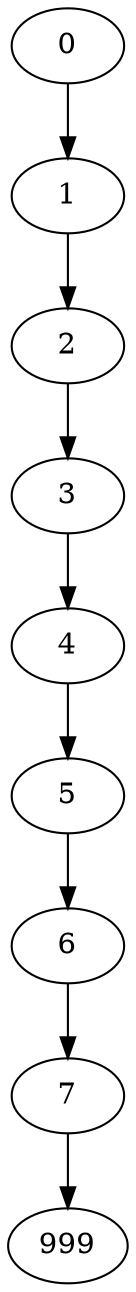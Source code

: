 strict digraph G {
  0;
  1;
  2;
  3;
  4;
  5;
  6;
  7;
  999;
  0 -> 1;
  1 -> 2;
  2 -> 3;
  3 -> 4;
  4 -> 5;
  5 -> 6;
  6 -> 7;
  7 -> 999;
}
